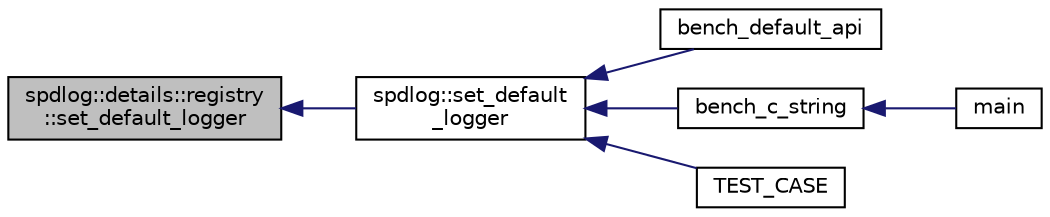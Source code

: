 digraph "spdlog::details::registry::set_default_logger"
{
  edge [fontname="Helvetica",fontsize="10",labelfontname="Helvetica",labelfontsize="10"];
  node [fontname="Helvetica",fontsize="10",shape=record];
  rankdir="LR";
  Node1 [label="spdlog::details::registry\l::set_default_logger",height=0.2,width=0.4,color="black", fillcolor="grey75", style="filled" fontcolor="black"];
  Node1 -> Node2 [dir="back",color="midnightblue",fontsize="10",style="solid",fontname="Helvetica"];
  Node2 [label="spdlog::set_default\l_logger",height=0.2,width=0.4,color="black", fillcolor="white", style="filled",URL="$namespacespdlog.html#ab8a13bd805e706298e1e396ee5ac93bb"];
  Node2 -> Node3 [dir="back",color="midnightblue",fontsize="10",style="solid",fontname="Helvetica"];
  Node3 [label="bench_default_api",height=0.2,width=0.4,color="black", fillcolor="white", style="filled",URL="$bench_8cpp.html#a343297571d41f5f784e384b71ced42f2"];
  Node2 -> Node4 [dir="back",color="midnightblue",fontsize="10",style="solid",fontname="Helvetica"];
  Node4 [label="bench_c_string",height=0.2,width=0.4,color="black", fillcolor="white", style="filled",URL="$bench_8cpp.html#ad44a71c1b1a49867d117d367fd476e94"];
  Node4 -> Node5 [dir="back",color="midnightblue",fontsize="10",style="solid",fontname="Helvetica"];
  Node5 [label="main",height=0.2,width=0.4,color="black", fillcolor="white", style="filled",URL="$bench_8cpp.html#a0ddf1224851353fc92bfbff6f499fa97"];
  Node2 -> Node6 [dir="back",color="midnightblue",fontsize="10",style="solid",fontname="Helvetica"];
  Node6 [label="TEST_CASE",height=0.2,width=0.4,color="black", fillcolor="white", style="filled",URL="$test__macros_8cpp.html#a112b7929a8f3eae65107f15169bc9a95"];
}
